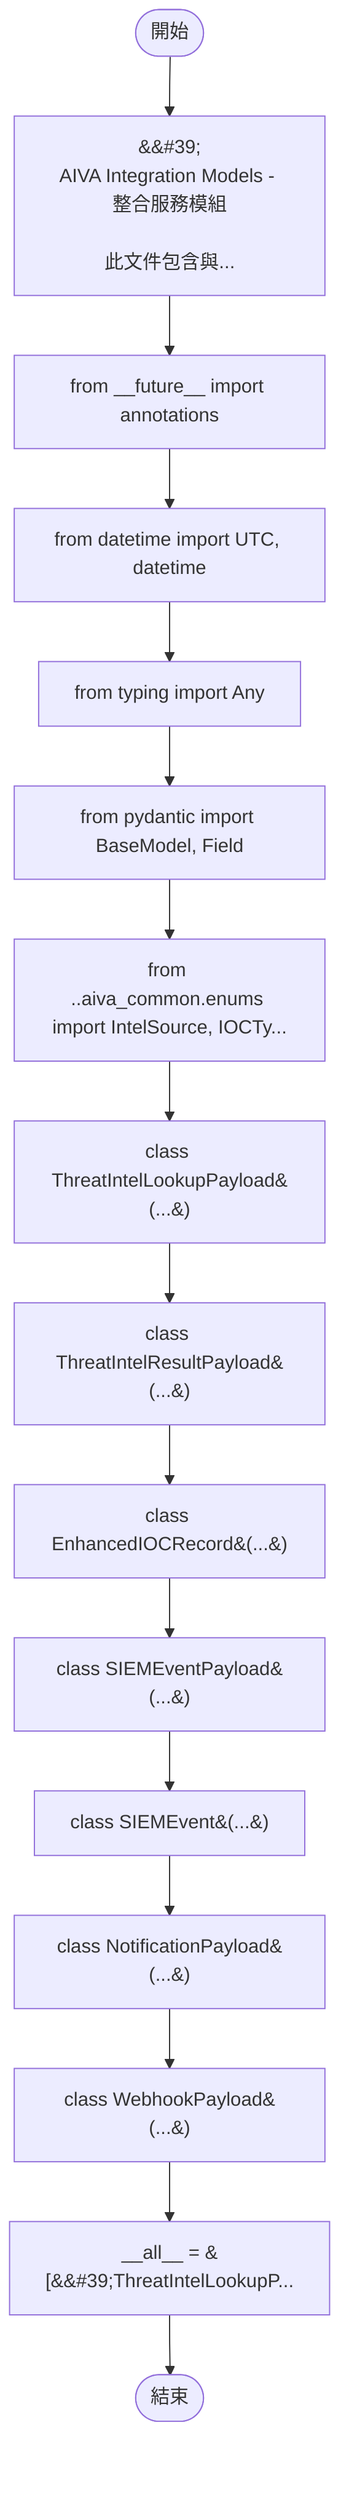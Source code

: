 flowchart TB
    n1([開始])
    n2([結束])
    n3[&amp;&#35;39;\nAIVA Integration Models - 整合服務模組\n\n此文件包含與...]
    n4[from __future__ import annotations]
    n5[from datetime import UTC, datetime]
    n6[from typing import Any]
    n7[from pydantic import BaseModel, Field]
    n8[from ..aiva_common.enums import IntelSource, IOCTy...]
    n9[class ThreatIntelLookupPayload&#40;...&#41;]
    n10[class ThreatIntelResultPayload&#40;...&#41;]
    n11[class EnhancedIOCRecord&#40;...&#41;]
    n12[class SIEMEventPayload&#40;...&#41;]
    n13[class SIEMEvent&#40;...&#41;]
    n14[class NotificationPayload&#40;...&#41;]
    n15[class WebhookPayload&#40;...&#41;]
    n16[__all__ = &#91;&amp;&#35;39;ThreatIntelLookupP...]
    n1 --> n3
    n3 --> n4
    n4 --> n5
    n5 --> n6
    n6 --> n7
    n7 --> n8
    n8 --> n9
    n9 --> n10
    n10 --> n11
    n11 --> n12
    n12 --> n13
    n13 --> n14
    n14 --> n15
    n15 --> n16
    n16 --> n2